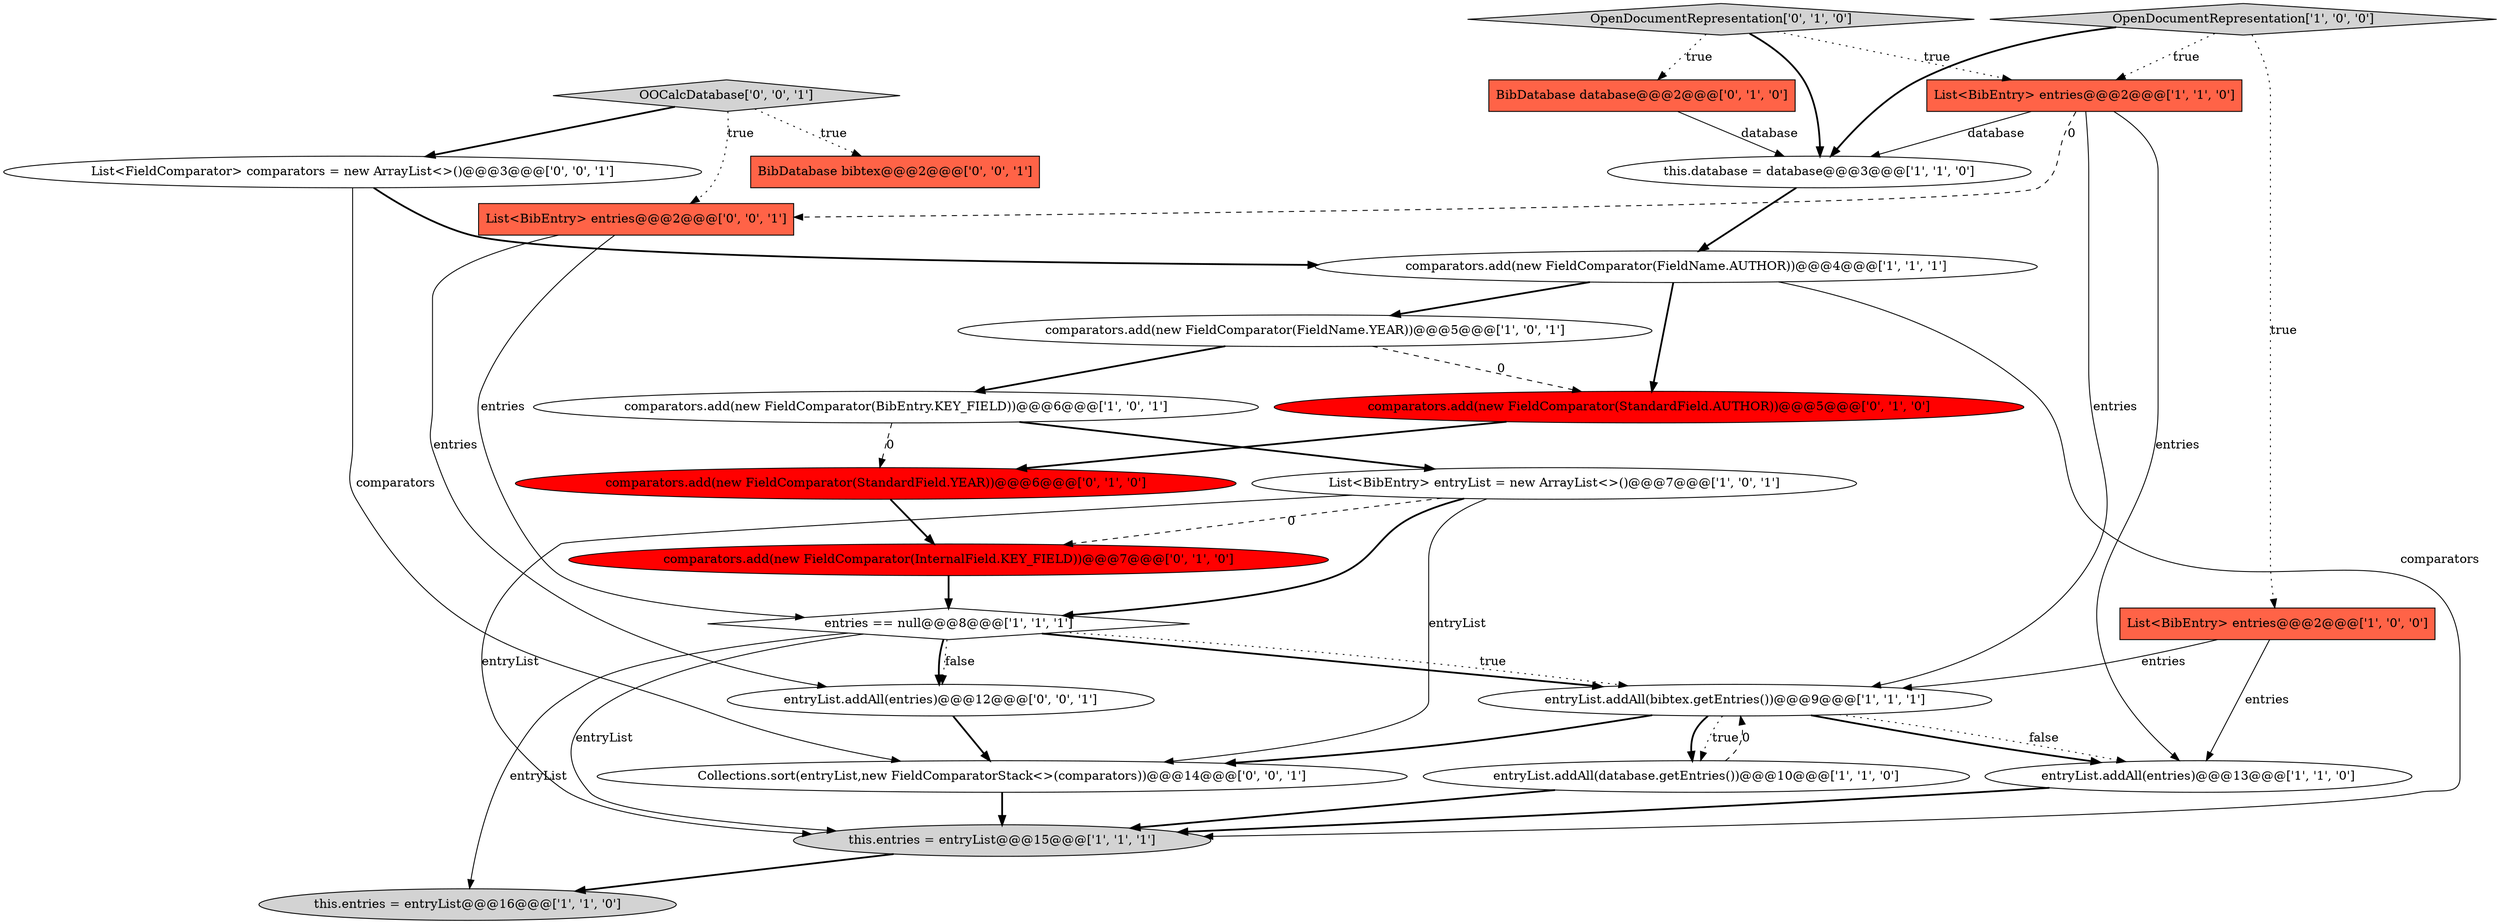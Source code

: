 digraph {
5 [style = filled, label = "comparators.add(new FieldComparator(BibEntry.KEY_FIELD))@@@6@@@['1', '0', '1']", fillcolor = white, shape = ellipse image = "AAA0AAABBB1BBB"];
17 [style = filled, label = "BibDatabase database@@@2@@@['0', '1', '0']", fillcolor = tomato, shape = box image = "AAA0AAABBB2BBB"];
4 [style = filled, label = "this.database = database@@@3@@@['1', '1', '0']", fillcolor = white, shape = ellipse image = "AAA0AAABBB1BBB"];
14 [style = filled, label = "OpenDocumentRepresentation['0', '1', '0']", fillcolor = lightgray, shape = diamond image = "AAA0AAABBB2BBB"];
21 [style = filled, label = "BibDatabase bibtex@@@2@@@['0', '0', '1']", fillcolor = tomato, shape = box image = "AAA0AAABBB3BBB"];
1 [style = filled, label = "entryList.addAll(database.getEntries())@@@10@@@['1', '1', '0']", fillcolor = white, shape = ellipse image = "AAA0AAABBB1BBB"];
18 [style = filled, label = "comparators.add(new FieldComparator(StandardField.AUTHOR))@@@5@@@['0', '1', '0']", fillcolor = red, shape = ellipse image = "AAA1AAABBB2BBB"];
2 [style = filled, label = "entryList.addAll(bibtex.getEntries())@@@9@@@['1', '1', '1']", fillcolor = white, shape = ellipse image = "AAA0AAABBB1BBB"];
7 [style = filled, label = "List<BibEntry> entryList = new ArrayList<>()@@@7@@@['1', '0', '1']", fillcolor = white, shape = ellipse image = "AAA0AAABBB1BBB"];
19 [style = filled, label = "List<FieldComparator> comparators = new ArrayList<>()@@@3@@@['0', '0', '1']", fillcolor = white, shape = ellipse image = "AAA0AAABBB3BBB"];
20 [style = filled, label = "Collections.sort(entryList,new FieldComparatorStack<>(comparators))@@@14@@@['0', '0', '1']", fillcolor = white, shape = ellipse image = "AAA0AAABBB3BBB"];
8 [style = filled, label = "this.entries = entryList@@@16@@@['1', '1', '0']", fillcolor = lightgray, shape = ellipse image = "AAA0AAABBB1BBB"];
9 [style = filled, label = "this.entries = entryList@@@15@@@['1', '1', '1']", fillcolor = lightgray, shape = ellipse image = "AAA0AAABBB1BBB"];
23 [style = filled, label = "List<BibEntry> entries@@@2@@@['0', '0', '1']", fillcolor = tomato, shape = box image = "AAA0AAABBB3BBB"];
11 [style = filled, label = "OpenDocumentRepresentation['1', '0', '0']", fillcolor = lightgray, shape = diamond image = "AAA0AAABBB1BBB"];
10 [style = filled, label = "comparators.add(new FieldComparator(FieldName.AUTHOR))@@@4@@@['1', '1', '1']", fillcolor = white, shape = ellipse image = "AAA0AAABBB1BBB"];
24 [style = filled, label = "OOCalcDatabase['0', '0', '1']", fillcolor = lightgray, shape = diamond image = "AAA0AAABBB3BBB"];
3 [style = filled, label = "List<BibEntry> entries@@@2@@@['1', '0', '0']", fillcolor = tomato, shape = box image = "AAA0AAABBB1BBB"];
15 [style = filled, label = "comparators.add(new FieldComparator(InternalField.KEY_FIELD))@@@7@@@['0', '1', '0']", fillcolor = red, shape = ellipse image = "AAA1AAABBB2BBB"];
13 [style = filled, label = "comparators.add(new FieldComparator(FieldName.YEAR))@@@5@@@['1', '0', '1']", fillcolor = white, shape = ellipse image = "AAA0AAABBB1BBB"];
0 [style = filled, label = "entries == null@@@8@@@['1', '1', '1']", fillcolor = white, shape = diamond image = "AAA0AAABBB1BBB"];
12 [style = filled, label = "List<BibEntry> entries@@@2@@@['1', '1', '0']", fillcolor = tomato, shape = box image = "AAA0AAABBB1BBB"];
22 [style = filled, label = "entryList.addAll(entries)@@@12@@@['0', '0', '1']", fillcolor = white, shape = ellipse image = "AAA0AAABBB3BBB"];
16 [style = filled, label = "comparators.add(new FieldComparator(StandardField.YEAR))@@@6@@@['0', '1', '0']", fillcolor = red, shape = ellipse image = "AAA1AAABBB2BBB"];
6 [style = filled, label = "entryList.addAll(entries)@@@13@@@['1', '1', '0']", fillcolor = white, shape = ellipse image = "AAA0AAABBB1BBB"];
4->10 [style = bold, label=""];
10->18 [style = bold, label=""];
16->15 [style = bold, label=""];
2->20 [style = bold, label=""];
24->19 [style = bold, label=""];
12->23 [style = dashed, label="0"];
14->12 [style = dotted, label="true"];
7->9 [style = solid, label="entryList"];
12->4 [style = solid, label="database"];
20->9 [style = bold, label=""];
2->6 [style = bold, label=""];
12->6 [style = solid, label="entries"];
2->1 [style = bold, label=""];
0->8 [style = solid, label="entryList"];
0->2 [style = bold, label=""];
11->4 [style = bold, label=""];
11->12 [style = dotted, label="true"];
19->10 [style = bold, label=""];
7->0 [style = bold, label=""];
9->8 [style = bold, label=""];
10->9 [style = solid, label="comparators"];
1->9 [style = bold, label=""];
5->16 [style = dashed, label="0"];
14->17 [style = dotted, label="true"];
12->2 [style = solid, label="entries"];
24->23 [style = dotted, label="true"];
10->13 [style = bold, label=""];
19->20 [style = solid, label="comparators"];
23->22 [style = solid, label="entries"];
3->2 [style = solid, label="entries"];
22->20 [style = bold, label=""];
2->1 [style = dotted, label="true"];
0->22 [style = dotted, label="false"];
15->0 [style = bold, label=""];
0->22 [style = bold, label=""];
23->0 [style = solid, label="entries"];
13->5 [style = bold, label=""];
7->15 [style = dashed, label="0"];
0->9 [style = solid, label="entryList"];
2->6 [style = dotted, label="false"];
5->7 [style = bold, label=""];
17->4 [style = solid, label="database"];
1->2 [style = dashed, label="0"];
7->20 [style = solid, label="entryList"];
0->2 [style = dotted, label="true"];
6->9 [style = bold, label=""];
13->18 [style = dashed, label="0"];
3->6 [style = solid, label="entries"];
11->3 [style = dotted, label="true"];
24->21 [style = dotted, label="true"];
14->4 [style = bold, label=""];
18->16 [style = bold, label=""];
}
